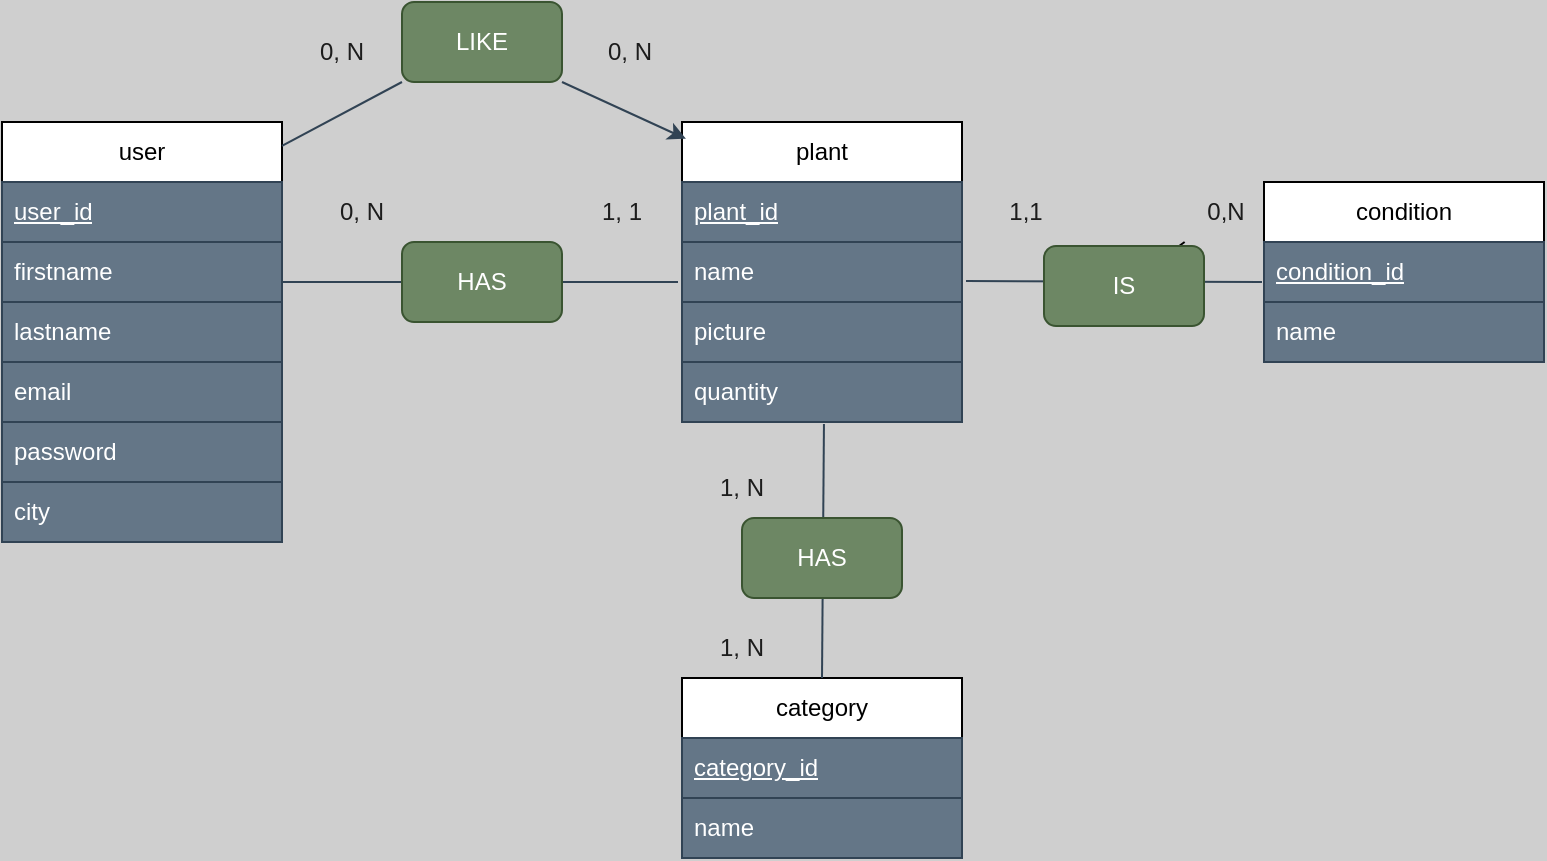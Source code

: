 <mxfile>
    <diagram id="wyZs7kd0PtFUyMx1hN94" name="Page-1">
        <mxGraphModel dx="704" dy="713" grid="0" gridSize="10" guides="1" tooltips="1" connect="1" arrows="1" fold="1" page="1" pageScale="1" pageWidth="827" pageHeight="1169" background="#CFCFCF" math="0" shadow="0">
            <root>
                <mxCell id="0"/>
                <mxCell id="1" parent="0"/>
                <mxCell id="2" value="user" style="swimlane;fontStyle=0;childLayout=stackLayout;horizontal=1;startSize=30;horizontalStack=0;resizeParent=1;resizeParentMax=0;resizeLast=0;collapsible=1;marginBottom=0;whiteSpace=wrap;html=1;" parent="1" vertex="1">
                    <mxGeometry x="130" y="200" width="140" height="210" as="geometry"/>
                </mxCell>
                <mxCell id="27" value="&lt;u&gt;user_id&lt;/u&gt;" style="text;strokeColor=#314354;fillColor=#647687;align=left;verticalAlign=middle;spacingLeft=4;spacingRight=4;overflow=hidden;points=[[0,0.5],[1,0.5]];portConstraint=eastwest;rotatable=0;whiteSpace=wrap;html=1;fontColor=#ffffff;" parent="2" vertex="1">
                    <mxGeometry y="30" width="140" height="30" as="geometry"/>
                </mxCell>
                <mxCell id="3" value="firstname" style="text;strokeColor=#314354;fillColor=#647687;align=left;verticalAlign=middle;spacingLeft=4;spacingRight=4;overflow=hidden;points=[[0,0.5],[1,0.5]];portConstraint=eastwest;rotatable=0;whiteSpace=wrap;html=1;fontColor=#ffffff;" parent="2" vertex="1">
                    <mxGeometry y="60" width="140" height="30" as="geometry"/>
                </mxCell>
                <mxCell id="4" value="lastname" style="text;strokeColor=#314354;fillColor=#647687;align=left;verticalAlign=middle;spacingLeft=4;spacingRight=4;overflow=hidden;points=[[0,0.5],[1,0.5]];portConstraint=eastwest;rotatable=0;whiteSpace=wrap;html=1;fontColor=#ffffff;" parent="2" vertex="1">
                    <mxGeometry y="90" width="140" height="30" as="geometry"/>
                </mxCell>
                <mxCell id="5" value="email" style="text;strokeColor=#314354;fillColor=#647687;align=left;verticalAlign=middle;spacingLeft=4;spacingRight=4;overflow=hidden;points=[[0,0.5],[1,0.5]];portConstraint=eastwest;rotatable=0;whiteSpace=wrap;html=1;fontColor=#ffffff;" parent="2" vertex="1">
                    <mxGeometry y="120" width="140" height="30" as="geometry"/>
                </mxCell>
                <mxCell id="10" value="password" style="text;strokeColor=#314354;fillColor=#647687;align=left;verticalAlign=middle;spacingLeft=4;spacingRight=4;overflow=hidden;points=[[0,0.5],[1,0.5]];portConstraint=eastwest;rotatable=0;whiteSpace=wrap;html=1;fontColor=#ffffff;" parent="2" vertex="1">
                    <mxGeometry y="150" width="140" height="30" as="geometry"/>
                </mxCell>
                <mxCell id="24" value="city" style="text;align=left;verticalAlign=middle;spacingLeft=4;spacingRight=4;overflow=hidden;points=[[0,0.5],[1,0.5]];portConstraint=eastwest;rotatable=0;whiteSpace=wrap;html=1;fillColor=#647687;fontColor=#ffffff;strokeColor=#314354;" parent="2" vertex="1">
                    <mxGeometry y="180" width="140" height="30" as="geometry"/>
                </mxCell>
                <mxCell id="6" value="plant" style="swimlane;fontStyle=0;childLayout=stackLayout;horizontal=1;startSize=30;horizontalStack=0;resizeParent=1;resizeParentMax=0;resizeLast=0;collapsible=1;marginBottom=0;whiteSpace=wrap;html=1;" parent="1" vertex="1">
                    <mxGeometry x="470" y="200" width="140" height="150" as="geometry"/>
                </mxCell>
                <mxCell id="7" value="&lt;u&gt;plant_id&lt;/u&gt;" style="text;strokeColor=#314354;fillColor=#647687;align=left;verticalAlign=middle;spacingLeft=4;spacingRight=4;overflow=hidden;points=[[0,0.5],[1,0.5]];portConstraint=eastwest;rotatable=0;whiteSpace=wrap;html=1;fontColor=#ffffff;" parent="6" vertex="1">
                    <mxGeometry y="30" width="140" height="30" as="geometry"/>
                </mxCell>
                <mxCell id="28" value="name" style="text;strokeColor=#314354;fillColor=#647687;align=left;verticalAlign=middle;spacingLeft=4;spacingRight=4;overflow=hidden;points=[[0,0.5],[1,0.5]];portConstraint=eastwest;rotatable=0;whiteSpace=wrap;html=1;fontColor=#ffffff;" parent="6" vertex="1">
                    <mxGeometry y="60" width="140" height="30" as="geometry"/>
                </mxCell>
                <mxCell id="8" value="picture" style="text;strokeColor=#314354;fillColor=#647687;align=left;verticalAlign=middle;spacingLeft=4;spacingRight=4;overflow=hidden;points=[[0,0.5],[1,0.5]];portConstraint=eastwest;rotatable=0;whiteSpace=wrap;html=1;fontColor=#ffffff;" parent="6" vertex="1">
                    <mxGeometry y="90" width="140" height="30" as="geometry"/>
                </mxCell>
                <mxCell id="9" value="quantity" style="text;strokeColor=#314354;fillColor=#647687;align=left;verticalAlign=middle;spacingLeft=4;spacingRight=4;overflow=hidden;points=[[0,0.5],[1,0.5]];portConstraint=eastwest;rotatable=0;whiteSpace=wrap;html=1;fontColor=#ffffff;" parent="6" vertex="1">
                    <mxGeometry y="120" width="140" height="30" as="geometry"/>
                </mxCell>
                <mxCell id="14" value="" style="endArrow=none;html=1;endFill=0;fillColor=#647687;strokeColor=#314354;" parent="1" edge="1">
                    <mxGeometry width="50" height="50" relative="1" as="geometry">
                        <mxPoint x="270" y="280" as="sourcePoint"/>
                        <mxPoint x="468" y="280" as="targetPoint"/>
                        <Array as="points">
                            <mxPoint x="270" y="280"/>
                        </Array>
                    </mxGeometry>
                </mxCell>
                <mxCell id="42" value="" style="edgeStyle=none;html=1;" edge="1" parent="1" source="15" target="20">
                    <mxGeometry relative="1" as="geometry"/>
                </mxCell>
                <mxCell id="15" value="HAS" style="rounded=1;whiteSpace=wrap;html=1;fillColor=#6d8764;fontColor=#ffffff;strokeColor=#3A5431;" parent="1" vertex="1">
                    <mxGeometry x="330" y="260" width="80" height="40" as="geometry"/>
                </mxCell>
                <mxCell id="20" value="0, N" style="text;html=1;strokeColor=none;fillColor=none;align=center;verticalAlign=middle;whiteSpace=wrap;rounded=0;fontColor=#1C1C1C;" parent="1" vertex="1">
                    <mxGeometry x="280" y="230" width="60" height="30" as="geometry"/>
                </mxCell>
                <mxCell id="21" value="1, 1" style="text;html=1;strokeColor=none;fillColor=none;align=center;verticalAlign=middle;whiteSpace=wrap;rounded=0;fontColor=#1C1C1C;" parent="1" vertex="1">
                    <mxGeometry x="410" y="230" width="60" height="30" as="geometry"/>
                </mxCell>
                <mxCell id="30" value="category" style="swimlane;fontStyle=0;childLayout=stackLayout;horizontal=1;startSize=30;horizontalStack=0;resizeParent=1;resizeParentMax=0;resizeLast=0;collapsible=1;marginBottom=0;whiteSpace=wrap;html=1;" parent="1" vertex="1">
                    <mxGeometry x="470" y="478" width="140" height="90" as="geometry"/>
                </mxCell>
                <mxCell id="31" value="&lt;u&gt;category_id&lt;/u&gt;" style="text;strokeColor=#314354;fillColor=#647687;align=left;verticalAlign=middle;spacingLeft=4;spacingRight=4;overflow=hidden;points=[[0,0.5],[1,0.5]];portConstraint=eastwest;rotatable=0;whiteSpace=wrap;html=1;fontColor=#ffffff;" parent="30" vertex="1">
                    <mxGeometry y="30" width="140" height="30" as="geometry"/>
                </mxCell>
                <mxCell id="32" value="name" style="text;strokeColor=#314354;fillColor=#647687;align=left;verticalAlign=middle;spacingLeft=4;spacingRight=4;overflow=hidden;points=[[0,0.5],[1,0.5]];portConstraint=eastwest;rotatable=0;whiteSpace=wrap;html=1;fontColor=#ffffff;" parent="30" vertex="1">
                    <mxGeometry y="60" width="140" height="30" as="geometry"/>
                </mxCell>
                <mxCell id="34" value="" style="endArrow=none;html=1;entryX=0.507;entryY=1.1;entryDx=0;entryDy=0;entryPerimeter=0;exitX=0.5;exitY=0;exitDx=0;exitDy=0;fillColor=#647687;strokeColor=#314354;" parent="1" source="30" edge="1">
                    <mxGeometry width="50" height="50" relative="1" as="geometry">
                        <mxPoint x="390" y="398" as="sourcePoint"/>
                        <mxPoint x="540.98" y="351" as="targetPoint"/>
                    </mxGeometry>
                </mxCell>
                <mxCell id="35" value="HAS" style="rounded=1;whiteSpace=wrap;html=1;fillColor=#6d8764;fontColor=#ffffff;strokeColor=#3A5431;" parent="1" vertex="1">
                    <mxGeometry x="500" y="398" width="80" height="40" as="geometry"/>
                </mxCell>
                <mxCell id="36" value="1, N" style="text;html=1;strokeColor=none;fillColor=none;align=center;verticalAlign=middle;whiteSpace=wrap;rounded=0;fontColor=#1C1C1C;" parent="1" vertex="1">
                    <mxGeometry x="470" y="448" width="60" height="30" as="geometry"/>
                </mxCell>
                <mxCell id="37" value="1, N" style="text;html=1;strokeColor=none;fillColor=none;align=center;verticalAlign=middle;whiteSpace=wrap;rounded=0;fontColor=#1C1C1C;" parent="1" vertex="1">
                    <mxGeometry x="470" y="368" width="60" height="30" as="geometry"/>
                </mxCell>
                <mxCell id="45" style="edgeStyle=none;html=1;exitX=1;exitY=1;exitDx=0;exitDy=0;entryX=0.014;entryY=0.056;entryDx=0;entryDy=0;entryPerimeter=0;fillColor=#647687;strokeColor=#314354;" edge="1" parent="1" source="43" target="6">
                    <mxGeometry relative="1" as="geometry"/>
                </mxCell>
                <mxCell id="47" style="edgeStyle=none;html=1;exitX=0;exitY=1;exitDx=0;exitDy=0;entryX=1;entryY=0.057;entryDx=0;entryDy=0;entryPerimeter=0;endArrow=none;endFill=0;fillColor=#647687;strokeColor=#314354;" edge="1" parent="1" source="43" target="2">
                    <mxGeometry relative="1" as="geometry"/>
                </mxCell>
                <mxCell id="43" value="LIKE" style="rounded=1;whiteSpace=wrap;html=1;fillColor=#6d8764;fontColor=#ffffff;strokeColor=#3A5431;" vertex="1" parent="1">
                    <mxGeometry x="330" y="140" width="80" height="40" as="geometry"/>
                </mxCell>
                <mxCell id="48" value="0, N" style="text;html=1;strokeColor=none;fillColor=none;align=center;verticalAlign=middle;whiteSpace=wrap;rounded=0;fontColor=#1C1C1C;" vertex="1" parent="1">
                    <mxGeometry x="270" y="150" width="60" height="30" as="geometry"/>
                </mxCell>
                <mxCell id="49" value="0, N" style="text;html=1;strokeColor=none;fillColor=none;align=center;verticalAlign=middle;whiteSpace=wrap;rounded=0;fontColor=#1C1C1C;" vertex="1" parent="1">
                    <mxGeometry x="414" y="150" width="60" height="30" as="geometry"/>
                </mxCell>
                <mxCell id="50" value="condition" style="swimlane;fontStyle=0;childLayout=stackLayout;horizontal=1;startSize=30;horizontalStack=0;resizeParent=1;resizeParentMax=0;resizeLast=0;collapsible=1;marginBottom=0;whiteSpace=wrap;html=1;" vertex="1" parent="1">
                    <mxGeometry x="761" y="230" width="140" height="90" as="geometry"/>
                </mxCell>
                <mxCell id="51" value="&lt;u&gt;condition_id&lt;/u&gt;" style="text;strokeColor=#314354;fillColor=#647687;align=left;verticalAlign=middle;spacingLeft=4;spacingRight=4;overflow=hidden;points=[[0,0.5],[1,0.5]];portConstraint=eastwest;rotatable=0;whiteSpace=wrap;html=1;fontColor=#ffffff;" vertex="1" parent="50">
                    <mxGeometry y="30" width="140" height="30" as="geometry"/>
                </mxCell>
                <mxCell id="52" value="name" style="text;strokeColor=#314354;fillColor=#647687;align=left;verticalAlign=middle;spacingLeft=4;spacingRight=4;overflow=hidden;points=[[0,0.5],[1,0.5]];portConstraint=eastwest;rotatable=0;whiteSpace=wrap;html=1;fontColor=#ffffff;" vertex="1" parent="50">
                    <mxGeometry y="60" width="140" height="30" as="geometry"/>
                </mxCell>
                <mxCell id="57" value="" style="edgeStyle=none;html=1;endArrow=none;endFill=0;" edge="1" parent="1" source="54" target="56">
                    <mxGeometry relative="1" as="geometry"/>
                </mxCell>
                <mxCell id="55" value="1,1" style="text;html=1;strokeColor=none;fillColor=none;align=center;verticalAlign=middle;whiteSpace=wrap;rounded=0;fontColor=#1C1C1C;" vertex="1" parent="1">
                    <mxGeometry x="612" y="230" width="60" height="30" as="geometry"/>
                </mxCell>
                <mxCell id="56" value="0,N" style="text;html=1;strokeColor=none;fillColor=none;align=center;verticalAlign=middle;whiteSpace=wrap;rounded=0;fontColor=#1C1C1C;" vertex="1" parent="1">
                    <mxGeometry x="712" y="230" width="60" height="30" as="geometry"/>
                </mxCell>
                <mxCell id="58" value="" style="endArrow=none;html=1;endFill=0;fillColor=#647687;strokeColor=#314354;" edge="1" parent="1">
                    <mxGeometry width="50" height="50" relative="1" as="geometry">
                        <mxPoint x="612" y="279.5" as="sourcePoint"/>
                        <mxPoint x="760" y="280" as="targetPoint"/>
                        <Array as="points">
                            <mxPoint x="612" y="279.5"/>
                        </Array>
                    </mxGeometry>
                </mxCell>
                <mxCell id="54" value="IS" style="rounded=1;whiteSpace=wrap;html=1;fillColor=#6d8764;fontColor=#ffffff;strokeColor=#3A5431;" vertex="1" parent="1">
                    <mxGeometry x="651" y="262" width="80" height="40" as="geometry"/>
                </mxCell>
            </root>
        </mxGraphModel>
    </diagram>
</mxfile>